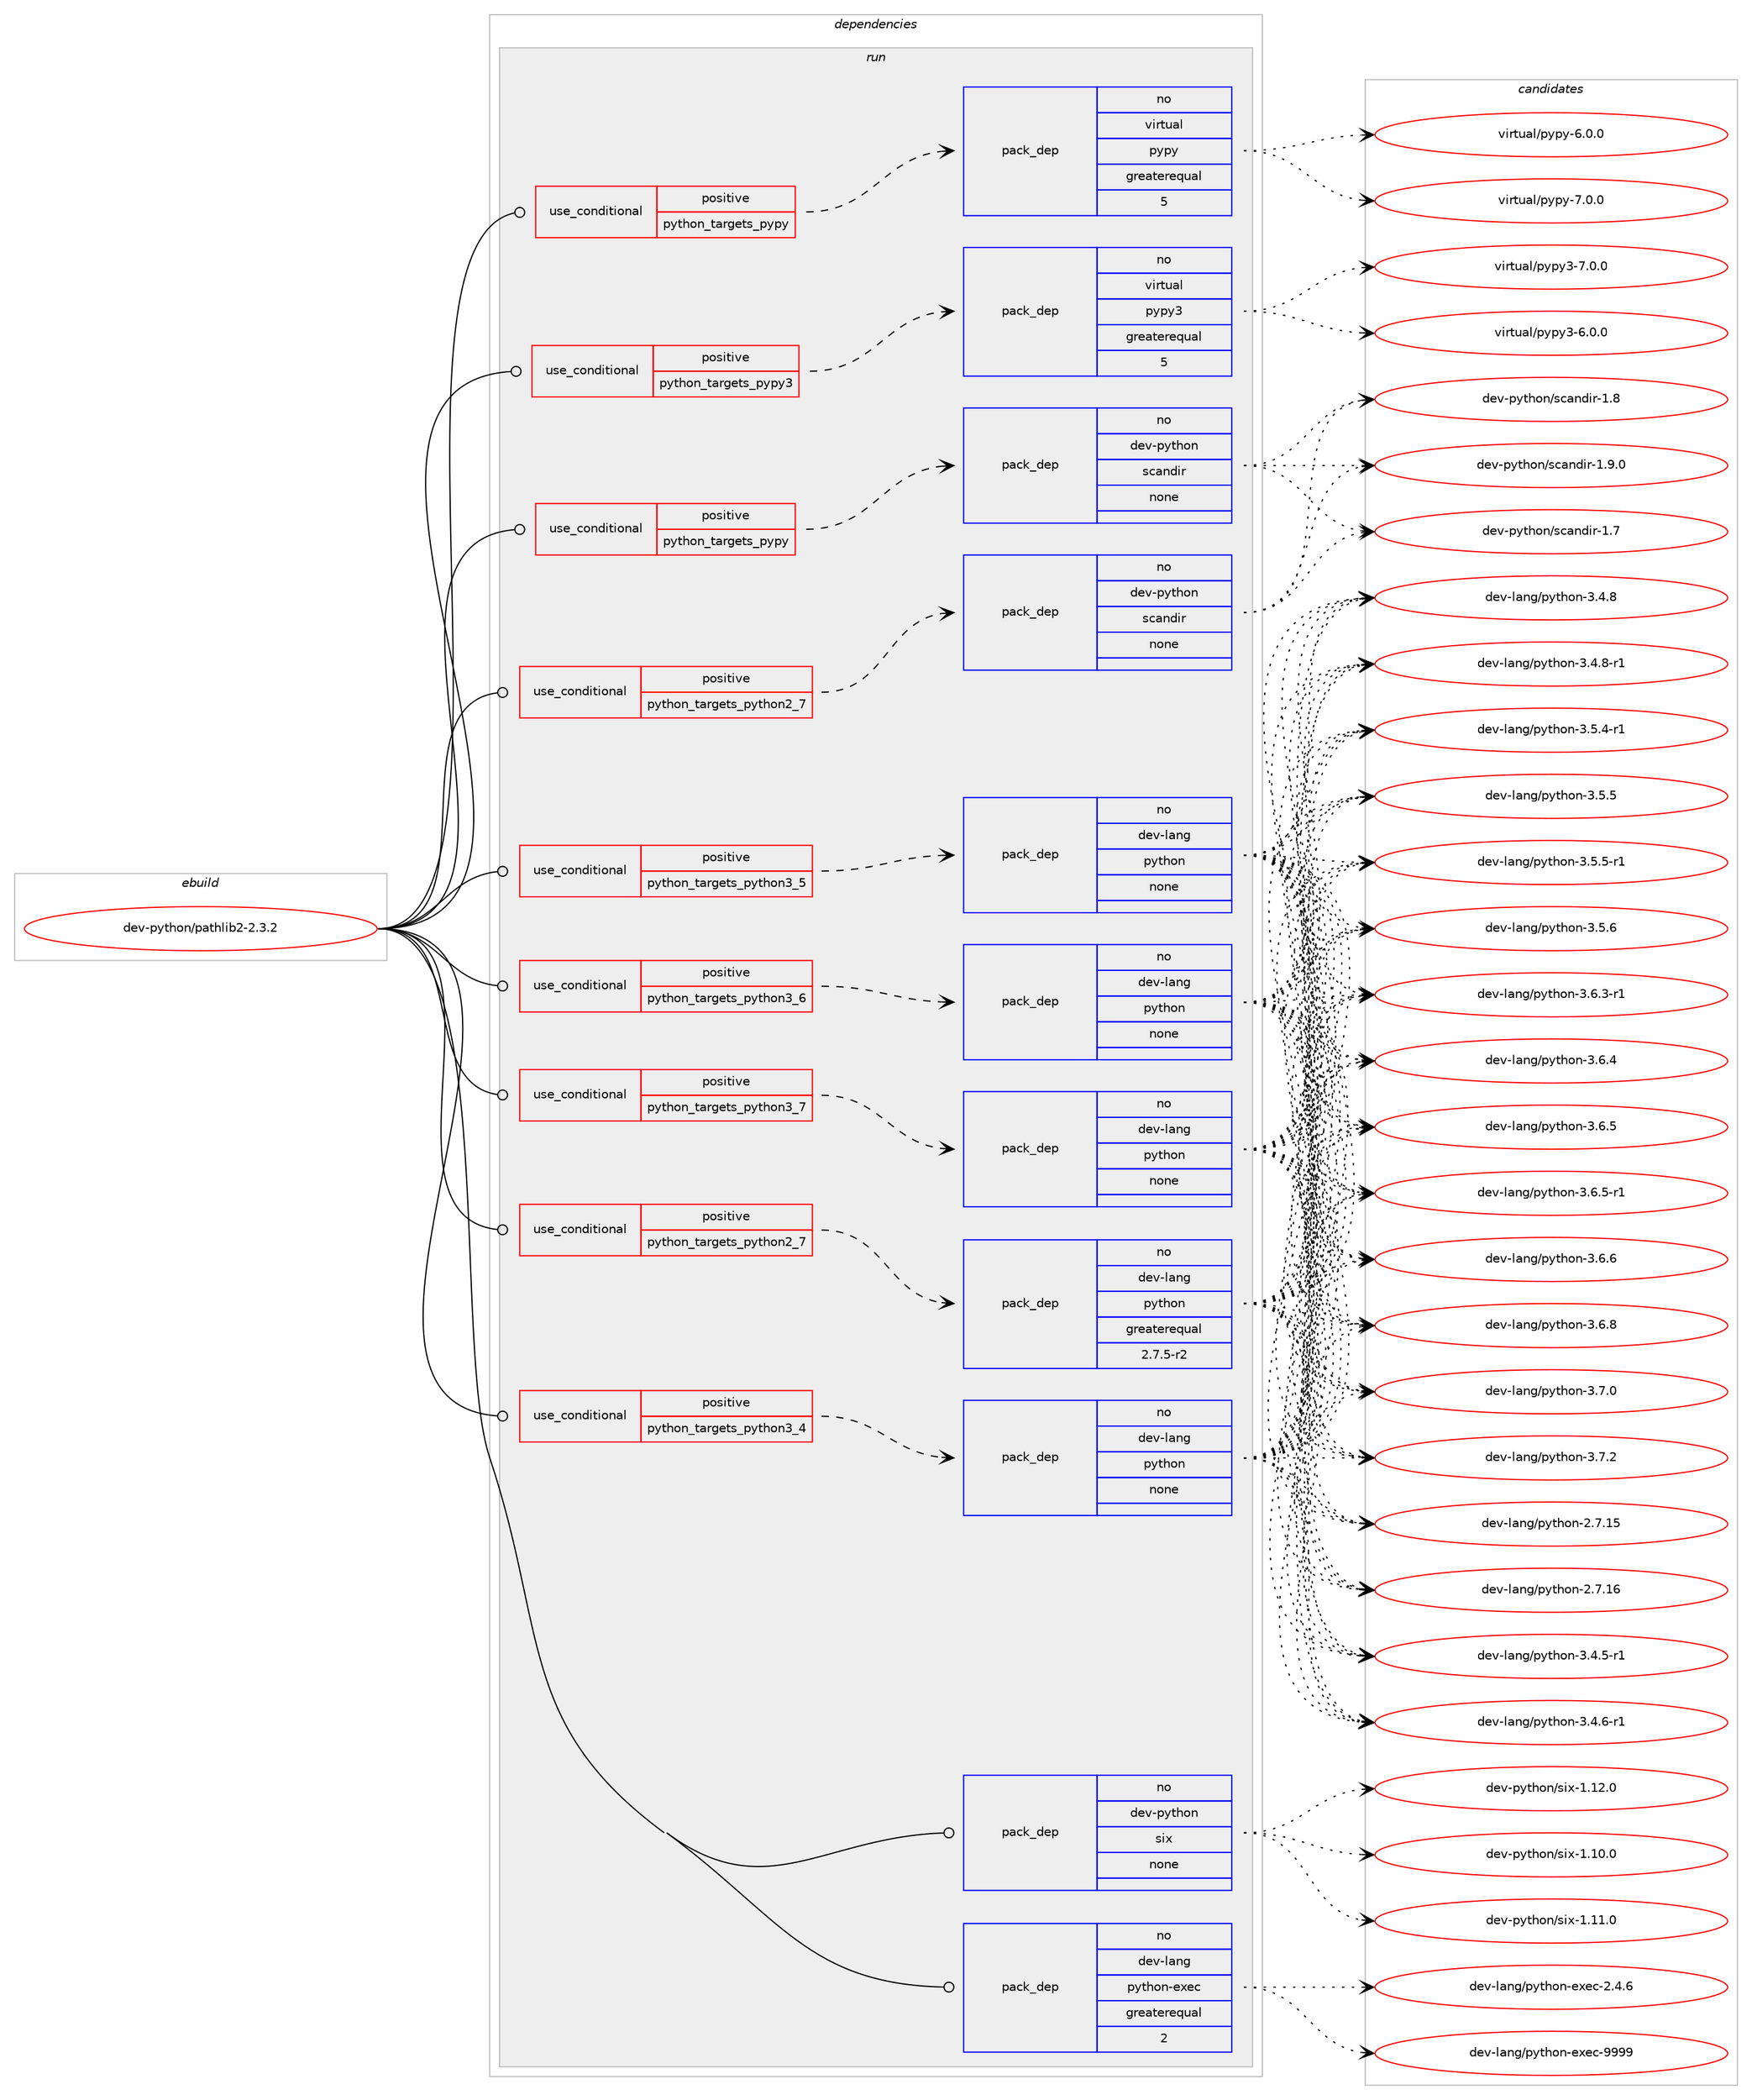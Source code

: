 digraph prolog {

# *************
# Graph options
# *************

newrank=true;
concentrate=true;
compound=true;
graph [rankdir=LR,fontname=Helvetica,fontsize=10,ranksep=1.5];#, ranksep=2.5, nodesep=0.2];
edge  [arrowhead=vee];
node  [fontname=Helvetica,fontsize=10];

# **********
# The ebuild
# **********

subgraph cluster_leftcol {
color=gray;
rank=same;
label=<<i>ebuild</i>>;
id [label="dev-python/pathlib2-2.3.2", color=red, width=4, href="../dev-python/pathlib2-2.3.2.svg"];
}

# ****************
# The dependencies
# ****************

subgraph cluster_midcol {
color=gray;
label=<<i>dependencies</i>>;
subgraph cluster_compile {
fillcolor="#eeeeee";
style=filled;
label=<<i>compile</i>>;
}
subgraph cluster_compileandrun {
fillcolor="#eeeeee";
style=filled;
label=<<i>compile and run</i>>;
}
subgraph cluster_run {
fillcolor="#eeeeee";
style=filled;
label=<<i>run</i>>;
subgraph cond379122 {
dependency1424627 [label=<<TABLE BORDER="0" CELLBORDER="1" CELLSPACING="0" CELLPADDING="4"><TR><TD ROWSPAN="3" CELLPADDING="10">use_conditional</TD></TR><TR><TD>positive</TD></TR><TR><TD>python_targets_pypy</TD></TR></TABLE>>, shape=none, color=red];
subgraph pack1022195 {
dependency1424628 [label=<<TABLE BORDER="0" CELLBORDER="1" CELLSPACING="0" CELLPADDING="4" WIDTH="220"><TR><TD ROWSPAN="6" CELLPADDING="30">pack_dep</TD></TR><TR><TD WIDTH="110">no</TD></TR><TR><TD>dev-python</TD></TR><TR><TD>scandir</TD></TR><TR><TD>none</TD></TR><TR><TD></TD></TR></TABLE>>, shape=none, color=blue];
}
dependency1424627:e -> dependency1424628:w [weight=20,style="dashed",arrowhead="vee"];
}
id:e -> dependency1424627:w [weight=20,style="solid",arrowhead="odot"];
subgraph cond379123 {
dependency1424629 [label=<<TABLE BORDER="0" CELLBORDER="1" CELLSPACING="0" CELLPADDING="4"><TR><TD ROWSPAN="3" CELLPADDING="10">use_conditional</TD></TR><TR><TD>positive</TD></TR><TR><TD>python_targets_pypy</TD></TR></TABLE>>, shape=none, color=red];
subgraph pack1022196 {
dependency1424630 [label=<<TABLE BORDER="0" CELLBORDER="1" CELLSPACING="0" CELLPADDING="4" WIDTH="220"><TR><TD ROWSPAN="6" CELLPADDING="30">pack_dep</TD></TR><TR><TD WIDTH="110">no</TD></TR><TR><TD>virtual</TD></TR><TR><TD>pypy</TD></TR><TR><TD>greaterequal</TD></TR><TR><TD>5</TD></TR></TABLE>>, shape=none, color=blue];
}
dependency1424629:e -> dependency1424630:w [weight=20,style="dashed",arrowhead="vee"];
}
id:e -> dependency1424629:w [weight=20,style="solid",arrowhead="odot"];
subgraph cond379124 {
dependency1424631 [label=<<TABLE BORDER="0" CELLBORDER="1" CELLSPACING="0" CELLPADDING="4"><TR><TD ROWSPAN="3" CELLPADDING="10">use_conditional</TD></TR><TR><TD>positive</TD></TR><TR><TD>python_targets_pypy3</TD></TR></TABLE>>, shape=none, color=red];
subgraph pack1022197 {
dependency1424632 [label=<<TABLE BORDER="0" CELLBORDER="1" CELLSPACING="0" CELLPADDING="4" WIDTH="220"><TR><TD ROWSPAN="6" CELLPADDING="30">pack_dep</TD></TR><TR><TD WIDTH="110">no</TD></TR><TR><TD>virtual</TD></TR><TR><TD>pypy3</TD></TR><TR><TD>greaterequal</TD></TR><TR><TD>5</TD></TR></TABLE>>, shape=none, color=blue];
}
dependency1424631:e -> dependency1424632:w [weight=20,style="dashed",arrowhead="vee"];
}
id:e -> dependency1424631:w [weight=20,style="solid",arrowhead="odot"];
subgraph cond379125 {
dependency1424633 [label=<<TABLE BORDER="0" CELLBORDER="1" CELLSPACING="0" CELLPADDING="4"><TR><TD ROWSPAN="3" CELLPADDING="10">use_conditional</TD></TR><TR><TD>positive</TD></TR><TR><TD>python_targets_python2_7</TD></TR></TABLE>>, shape=none, color=red];
subgraph pack1022198 {
dependency1424634 [label=<<TABLE BORDER="0" CELLBORDER="1" CELLSPACING="0" CELLPADDING="4" WIDTH="220"><TR><TD ROWSPAN="6" CELLPADDING="30">pack_dep</TD></TR><TR><TD WIDTH="110">no</TD></TR><TR><TD>dev-lang</TD></TR><TR><TD>python</TD></TR><TR><TD>greaterequal</TD></TR><TR><TD>2.7.5-r2</TD></TR></TABLE>>, shape=none, color=blue];
}
dependency1424633:e -> dependency1424634:w [weight=20,style="dashed",arrowhead="vee"];
}
id:e -> dependency1424633:w [weight=20,style="solid",arrowhead="odot"];
subgraph cond379126 {
dependency1424635 [label=<<TABLE BORDER="0" CELLBORDER="1" CELLSPACING="0" CELLPADDING="4"><TR><TD ROWSPAN="3" CELLPADDING="10">use_conditional</TD></TR><TR><TD>positive</TD></TR><TR><TD>python_targets_python2_7</TD></TR></TABLE>>, shape=none, color=red];
subgraph pack1022199 {
dependency1424636 [label=<<TABLE BORDER="0" CELLBORDER="1" CELLSPACING="0" CELLPADDING="4" WIDTH="220"><TR><TD ROWSPAN="6" CELLPADDING="30">pack_dep</TD></TR><TR><TD WIDTH="110">no</TD></TR><TR><TD>dev-python</TD></TR><TR><TD>scandir</TD></TR><TR><TD>none</TD></TR><TR><TD></TD></TR></TABLE>>, shape=none, color=blue];
}
dependency1424635:e -> dependency1424636:w [weight=20,style="dashed",arrowhead="vee"];
}
id:e -> dependency1424635:w [weight=20,style="solid",arrowhead="odot"];
subgraph cond379127 {
dependency1424637 [label=<<TABLE BORDER="0" CELLBORDER="1" CELLSPACING="0" CELLPADDING="4"><TR><TD ROWSPAN="3" CELLPADDING="10">use_conditional</TD></TR><TR><TD>positive</TD></TR><TR><TD>python_targets_python3_4</TD></TR></TABLE>>, shape=none, color=red];
subgraph pack1022200 {
dependency1424638 [label=<<TABLE BORDER="0" CELLBORDER="1" CELLSPACING="0" CELLPADDING="4" WIDTH="220"><TR><TD ROWSPAN="6" CELLPADDING="30">pack_dep</TD></TR><TR><TD WIDTH="110">no</TD></TR><TR><TD>dev-lang</TD></TR><TR><TD>python</TD></TR><TR><TD>none</TD></TR><TR><TD></TD></TR></TABLE>>, shape=none, color=blue];
}
dependency1424637:e -> dependency1424638:w [weight=20,style="dashed",arrowhead="vee"];
}
id:e -> dependency1424637:w [weight=20,style="solid",arrowhead="odot"];
subgraph cond379128 {
dependency1424639 [label=<<TABLE BORDER="0" CELLBORDER="1" CELLSPACING="0" CELLPADDING="4"><TR><TD ROWSPAN="3" CELLPADDING="10">use_conditional</TD></TR><TR><TD>positive</TD></TR><TR><TD>python_targets_python3_5</TD></TR></TABLE>>, shape=none, color=red];
subgraph pack1022201 {
dependency1424640 [label=<<TABLE BORDER="0" CELLBORDER="1" CELLSPACING="0" CELLPADDING="4" WIDTH="220"><TR><TD ROWSPAN="6" CELLPADDING="30">pack_dep</TD></TR><TR><TD WIDTH="110">no</TD></TR><TR><TD>dev-lang</TD></TR><TR><TD>python</TD></TR><TR><TD>none</TD></TR><TR><TD></TD></TR></TABLE>>, shape=none, color=blue];
}
dependency1424639:e -> dependency1424640:w [weight=20,style="dashed",arrowhead="vee"];
}
id:e -> dependency1424639:w [weight=20,style="solid",arrowhead="odot"];
subgraph cond379129 {
dependency1424641 [label=<<TABLE BORDER="0" CELLBORDER="1" CELLSPACING="0" CELLPADDING="4"><TR><TD ROWSPAN="3" CELLPADDING="10">use_conditional</TD></TR><TR><TD>positive</TD></TR><TR><TD>python_targets_python3_6</TD></TR></TABLE>>, shape=none, color=red];
subgraph pack1022202 {
dependency1424642 [label=<<TABLE BORDER="0" CELLBORDER="1" CELLSPACING="0" CELLPADDING="4" WIDTH="220"><TR><TD ROWSPAN="6" CELLPADDING="30">pack_dep</TD></TR><TR><TD WIDTH="110">no</TD></TR><TR><TD>dev-lang</TD></TR><TR><TD>python</TD></TR><TR><TD>none</TD></TR><TR><TD></TD></TR></TABLE>>, shape=none, color=blue];
}
dependency1424641:e -> dependency1424642:w [weight=20,style="dashed",arrowhead="vee"];
}
id:e -> dependency1424641:w [weight=20,style="solid",arrowhead="odot"];
subgraph cond379130 {
dependency1424643 [label=<<TABLE BORDER="0" CELLBORDER="1" CELLSPACING="0" CELLPADDING="4"><TR><TD ROWSPAN="3" CELLPADDING="10">use_conditional</TD></TR><TR><TD>positive</TD></TR><TR><TD>python_targets_python3_7</TD></TR></TABLE>>, shape=none, color=red];
subgraph pack1022203 {
dependency1424644 [label=<<TABLE BORDER="0" CELLBORDER="1" CELLSPACING="0" CELLPADDING="4" WIDTH="220"><TR><TD ROWSPAN="6" CELLPADDING="30">pack_dep</TD></TR><TR><TD WIDTH="110">no</TD></TR><TR><TD>dev-lang</TD></TR><TR><TD>python</TD></TR><TR><TD>none</TD></TR><TR><TD></TD></TR></TABLE>>, shape=none, color=blue];
}
dependency1424643:e -> dependency1424644:w [weight=20,style="dashed",arrowhead="vee"];
}
id:e -> dependency1424643:w [weight=20,style="solid",arrowhead="odot"];
subgraph pack1022204 {
dependency1424645 [label=<<TABLE BORDER="0" CELLBORDER="1" CELLSPACING="0" CELLPADDING="4" WIDTH="220"><TR><TD ROWSPAN="6" CELLPADDING="30">pack_dep</TD></TR><TR><TD WIDTH="110">no</TD></TR><TR><TD>dev-lang</TD></TR><TR><TD>python-exec</TD></TR><TR><TD>greaterequal</TD></TR><TR><TD>2</TD></TR></TABLE>>, shape=none, color=blue];
}
id:e -> dependency1424645:w [weight=20,style="solid",arrowhead="odot"];
subgraph pack1022205 {
dependency1424646 [label=<<TABLE BORDER="0" CELLBORDER="1" CELLSPACING="0" CELLPADDING="4" WIDTH="220"><TR><TD ROWSPAN="6" CELLPADDING="30">pack_dep</TD></TR><TR><TD WIDTH="110">no</TD></TR><TR><TD>dev-python</TD></TR><TR><TD>six</TD></TR><TR><TD>none</TD></TR><TR><TD></TD></TR></TABLE>>, shape=none, color=blue];
}
id:e -> dependency1424646:w [weight=20,style="solid",arrowhead="odot"];
}
}

# **************
# The candidates
# **************

subgraph cluster_choices {
rank=same;
color=gray;
label=<<i>candidates</i>>;

subgraph choice1022195 {
color=black;
nodesep=1;
choice1001011184511212111610411111047115999711010010511445494655 [label="dev-python/scandir-1.7", color=red, width=4,href="../dev-python/scandir-1.7.svg"];
choice1001011184511212111610411111047115999711010010511445494656 [label="dev-python/scandir-1.8", color=red, width=4,href="../dev-python/scandir-1.8.svg"];
choice10010111845112121116104111110471159997110100105114454946574648 [label="dev-python/scandir-1.9.0", color=red, width=4,href="../dev-python/scandir-1.9.0.svg"];
dependency1424628:e -> choice1001011184511212111610411111047115999711010010511445494655:w [style=dotted,weight="100"];
dependency1424628:e -> choice1001011184511212111610411111047115999711010010511445494656:w [style=dotted,weight="100"];
dependency1424628:e -> choice10010111845112121116104111110471159997110100105114454946574648:w [style=dotted,weight="100"];
}
subgraph choice1022196 {
color=black;
nodesep=1;
choice1181051141161179710847112121112121455446484648 [label="virtual/pypy-6.0.0", color=red, width=4,href="../virtual/pypy-6.0.0.svg"];
choice1181051141161179710847112121112121455546484648 [label="virtual/pypy-7.0.0", color=red, width=4,href="../virtual/pypy-7.0.0.svg"];
dependency1424630:e -> choice1181051141161179710847112121112121455446484648:w [style=dotted,weight="100"];
dependency1424630:e -> choice1181051141161179710847112121112121455546484648:w [style=dotted,weight="100"];
}
subgraph choice1022197 {
color=black;
nodesep=1;
choice118105114116117971084711212111212151455446484648 [label="virtual/pypy3-6.0.0", color=red, width=4,href="../virtual/pypy3-6.0.0.svg"];
choice118105114116117971084711212111212151455546484648 [label="virtual/pypy3-7.0.0", color=red, width=4,href="../virtual/pypy3-7.0.0.svg"];
dependency1424632:e -> choice118105114116117971084711212111212151455446484648:w [style=dotted,weight="100"];
dependency1424632:e -> choice118105114116117971084711212111212151455546484648:w [style=dotted,weight="100"];
}
subgraph choice1022198 {
color=black;
nodesep=1;
choice10010111845108971101034711212111610411111045504655464953 [label="dev-lang/python-2.7.15", color=red, width=4,href="../dev-lang/python-2.7.15.svg"];
choice10010111845108971101034711212111610411111045504655464954 [label="dev-lang/python-2.7.16", color=red, width=4,href="../dev-lang/python-2.7.16.svg"];
choice1001011184510897110103471121211161041111104551465246534511449 [label="dev-lang/python-3.4.5-r1", color=red, width=4,href="../dev-lang/python-3.4.5-r1.svg"];
choice1001011184510897110103471121211161041111104551465246544511449 [label="dev-lang/python-3.4.6-r1", color=red, width=4,href="../dev-lang/python-3.4.6-r1.svg"];
choice100101118451089711010347112121116104111110455146524656 [label="dev-lang/python-3.4.8", color=red, width=4,href="../dev-lang/python-3.4.8.svg"];
choice1001011184510897110103471121211161041111104551465246564511449 [label="dev-lang/python-3.4.8-r1", color=red, width=4,href="../dev-lang/python-3.4.8-r1.svg"];
choice1001011184510897110103471121211161041111104551465346524511449 [label="dev-lang/python-3.5.4-r1", color=red, width=4,href="../dev-lang/python-3.5.4-r1.svg"];
choice100101118451089711010347112121116104111110455146534653 [label="dev-lang/python-3.5.5", color=red, width=4,href="../dev-lang/python-3.5.5.svg"];
choice1001011184510897110103471121211161041111104551465346534511449 [label="dev-lang/python-3.5.5-r1", color=red, width=4,href="../dev-lang/python-3.5.5-r1.svg"];
choice100101118451089711010347112121116104111110455146534654 [label="dev-lang/python-3.5.6", color=red, width=4,href="../dev-lang/python-3.5.6.svg"];
choice1001011184510897110103471121211161041111104551465446514511449 [label="dev-lang/python-3.6.3-r1", color=red, width=4,href="../dev-lang/python-3.6.3-r1.svg"];
choice100101118451089711010347112121116104111110455146544652 [label="dev-lang/python-3.6.4", color=red, width=4,href="../dev-lang/python-3.6.4.svg"];
choice100101118451089711010347112121116104111110455146544653 [label="dev-lang/python-3.6.5", color=red, width=4,href="../dev-lang/python-3.6.5.svg"];
choice1001011184510897110103471121211161041111104551465446534511449 [label="dev-lang/python-3.6.5-r1", color=red, width=4,href="../dev-lang/python-3.6.5-r1.svg"];
choice100101118451089711010347112121116104111110455146544654 [label="dev-lang/python-3.6.6", color=red, width=4,href="../dev-lang/python-3.6.6.svg"];
choice100101118451089711010347112121116104111110455146544656 [label="dev-lang/python-3.6.8", color=red, width=4,href="../dev-lang/python-3.6.8.svg"];
choice100101118451089711010347112121116104111110455146554648 [label="dev-lang/python-3.7.0", color=red, width=4,href="../dev-lang/python-3.7.0.svg"];
choice100101118451089711010347112121116104111110455146554650 [label="dev-lang/python-3.7.2", color=red, width=4,href="../dev-lang/python-3.7.2.svg"];
dependency1424634:e -> choice10010111845108971101034711212111610411111045504655464953:w [style=dotted,weight="100"];
dependency1424634:e -> choice10010111845108971101034711212111610411111045504655464954:w [style=dotted,weight="100"];
dependency1424634:e -> choice1001011184510897110103471121211161041111104551465246534511449:w [style=dotted,weight="100"];
dependency1424634:e -> choice1001011184510897110103471121211161041111104551465246544511449:w [style=dotted,weight="100"];
dependency1424634:e -> choice100101118451089711010347112121116104111110455146524656:w [style=dotted,weight="100"];
dependency1424634:e -> choice1001011184510897110103471121211161041111104551465246564511449:w [style=dotted,weight="100"];
dependency1424634:e -> choice1001011184510897110103471121211161041111104551465346524511449:w [style=dotted,weight="100"];
dependency1424634:e -> choice100101118451089711010347112121116104111110455146534653:w [style=dotted,weight="100"];
dependency1424634:e -> choice1001011184510897110103471121211161041111104551465346534511449:w [style=dotted,weight="100"];
dependency1424634:e -> choice100101118451089711010347112121116104111110455146534654:w [style=dotted,weight="100"];
dependency1424634:e -> choice1001011184510897110103471121211161041111104551465446514511449:w [style=dotted,weight="100"];
dependency1424634:e -> choice100101118451089711010347112121116104111110455146544652:w [style=dotted,weight="100"];
dependency1424634:e -> choice100101118451089711010347112121116104111110455146544653:w [style=dotted,weight="100"];
dependency1424634:e -> choice1001011184510897110103471121211161041111104551465446534511449:w [style=dotted,weight="100"];
dependency1424634:e -> choice100101118451089711010347112121116104111110455146544654:w [style=dotted,weight="100"];
dependency1424634:e -> choice100101118451089711010347112121116104111110455146544656:w [style=dotted,weight="100"];
dependency1424634:e -> choice100101118451089711010347112121116104111110455146554648:w [style=dotted,weight="100"];
dependency1424634:e -> choice100101118451089711010347112121116104111110455146554650:w [style=dotted,weight="100"];
}
subgraph choice1022199 {
color=black;
nodesep=1;
choice1001011184511212111610411111047115999711010010511445494655 [label="dev-python/scandir-1.7", color=red, width=4,href="../dev-python/scandir-1.7.svg"];
choice1001011184511212111610411111047115999711010010511445494656 [label="dev-python/scandir-1.8", color=red, width=4,href="../dev-python/scandir-1.8.svg"];
choice10010111845112121116104111110471159997110100105114454946574648 [label="dev-python/scandir-1.9.0", color=red, width=4,href="../dev-python/scandir-1.9.0.svg"];
dependency1424636:e -> choice1001011184511212111610411111047115999711010010511445494655:w [style=dotted,weight="100"];
dependency1424636:e -> choice1001011184511212111610411111047115999711010010511445494656:w [style=dotted,weight="100"];
dependency1424636:e -> choice10010111845112121116104111110471159997110100105114454946574648:w [style=dotted,weight="100"];
}
subgraph choice1022200 {
color=black;
nodesep=1;
choice10010111845108971101034711212111610411111045504655464953 [label="dev-lang/python-2.7.15", color=red, width=4,href="../dev-lang/python-2.7.15.svg"];
choice10010111845108971101034711212111610411111045504655464954 [label="dev-lang/python-2.7.16", color=red, width=4,href="../dev-lang/python-2.7.16.svg"];
choice1001011184510897110103471121211161041111104551465246534511449 [label="dev-lang/python-3.4.5-r1", color=red, width=4,href="../dev-lang/python-3.4.5-r1.svg"];
choice1001011184510897110103471121211161041111104551465246544511449 [label="dev-lang/python-3.4.6-r1", color=red, width=4,href="../dev-lang/python-3.4.6-r1.svg"];
choice100101118451089711010347112121116104111110455146524656 [label="dev-lang/python-3.4.8", color=red, width=4,href="../dev-lang/python-3.4.8.svg"];
choice1001011184510897110103471121211161041111104551465246564511449 [label="dev-lang/python-3.4.8-r1", color=red, width=4,href="../dev-lang/python-3.4.8-r1.svg"];
choice1001011184510897110103471121211161041111104551465346524511449 [label="dev-lang/python-3.5.4-r1", color=red, width=4,href="../dev-lang/python-3.5.4-r1.svg"];
choice100101118451089711010347112121116104111110455146534653 [label="dev-lang/python-3.5.5", color=red, width=4,href="../dev-lang/python-3.5.5.svg"];
choice1001011184510897110103471121211161041111104551465346534511449 [label="dev-lang/python-3.5.5-r1", color=red, width=4,href="../dev-lang/python-3.5.5-r1.svg"];
choice100101118451089711010347112121116104111110455146534654 [label="dev-lang/python-3.5.6", color=red, width=4,href="../dev-lang/python-3.5.6.svg"];
choice1001011184510897110103471121211161041111104551465446514511449 [label="dev-lang/python-3.6.3-r1", color=red, width=4,href="../dev-lang/python-3.6.3-r1.svg"];
choice100101118451089711010347112121116104111110455146544652 [label="dev-lang/python-3.6.4", color=red, width=4,href="../dev-lang/python-3.6.4.svg"];
choice100101118451089711010347112121116104111110455146544653 [label="dev-lang/python-3.6.5", color=red, width=4,href="../dev-lang/python-3.6.5.svg"];
choice1001011184510897110103471121211161041111104551465446534511449 [label="dev-lang/python-3.6.5-r1", color=red, width=4,href="../dev-lang/python-3.6.5-r1.svg"];
choice100101118451089711010347112121116104111110455146544654 [label="dev-lang/python-3.6.6", color=red, width=4,href="../dev-lang/python-3.6.6.svg"];
choice100101118451089711010347112121116104111110455146544656 [label="dev-lang/python-3.6.8", color=red, width=4,href="../dev-lang/python-3.6.8.svg"];
choice100101118451089711010347112121116104111110455146554648 [label="dev-lang/python-3.7.0", color=red, width=4,href="../dev-lang/python-3.7.0.svg"];
choice100101118451089711010347112121116104111110455146554650 [label="dev-lang/python-3.7.2", color=red, width=4,href="../dev-lang/python-3.7.2.svg"];
dependency1424638:e -> choice10010111845108971101034711212111610411111045504655464953:w [style=dotted,weight="100"];
dependency1424638:e -> choice10010111845108971101034711212111610411111045504655464954:w [style=dotted,weight="100"];
dependency1424638:e -> choice1001011184510897110103471121211161041111104551465246534511449:w [style=dotted,weight="100"];
dependency1424638:e -> choice1001011184510897110103471121211161041111104551465246544511449:w [style=dotted,weight="100"];
dependency1424638:e -> choice100101118451089711010347112121116104111110455146524656:w [style=dotted,weight="100"];
dependency1424638:e -> choice1001011184510897110103471121211161041111104551465246564511449:w [style=dotted,weight="100"];
dependency1424638:e -> choice1001011184510897110103471121211161041111104551465346524511449:w [style=dotted,weight="100"];
dependency1424638:e -> choice100101118451089711010347112121116104111110455146534653:w [style=dotted,weight="100"];
dependency1424638:e -> choice1001011184510897110103471121211161041111104551465346534511449:w [style=dotted,weight="100"];
dependency1424638:e -> choice100101118451089711010347112121116104111110455146534654:w [style=dotted,weight="100"];
dependency1424638:e -> choice1001011184510897110103471121211161041111104551465446514511449:w [style=dotted,weight="100"];
dependency1424638:e -> choice100101118451089711010347112121116104111110455146544652:w [style=dotted,weight="100"];
dependency1424638:e -> choice100101118451089711010347112121116104111110455146544653:w [style=dotted,weight="100"];
dependency1424638:e -> choice1001011184510897110103471121211161041111104551465446534511449:w [style=dotted,weight="100"];
dependency1424638:e -> choice100101118451089711010347112121116104111110455146544654:w [style=dotted,weight="100"];
dependency1424638:e -> choice100101118451089711010347112121116104111110455146544656:w [style=dotted,weight="100"];
dependency1424638:e -> choice100101118451089711010347112121116104111110455146554648:w [style=dotted,weight="100"];
dependency1424638:e -> choice100101118451089711010347112121116104111110455146554650:w [style=dotted,weight="100"];
}
subgraph choice1022201 {
color=black;
nodesep=1;
choice10010111845108971101034711212111610411111045504655464953 [label="dev-lang/python-2.7.15", color=red, width=4,href="../dev-lang/python-2.7.15.svg"];
choice10010111845108971101034711212111610411111045504655464954 [label="dev-lang/python-2.7.16", color=red, width=4,href="../dev-lang/python-2.7.16.svg"];
choice1001011184510897110103471121211161041111104551465246534511449 [label="dev-lang/python-3.4.5-r1", color=red, width=4,href="../dev-lang/python-3.4.5-r1.svg"];
choice1001011184510897110103471121211161041111104551465246544511449 [label="dev-lang/python-3.4.6-r1", color=red, width=4,href="../dev-lang/python-3.4.6-r1.svg"];
choice100101118451089711010347112121116104111110455146524656 [label="dev-lang/python-3.4.8", color=red, width=4,href="../dev-lang/python-3.4.8.svg"];
choice1001011184510897110103471121211161041111104551465246564511449 [label="dev-lang/python-3.4.8-r1", color=red, width=4,href="../dev-lang/python-3.4.8-r1.svg"];
choice1001011184510897110103471121211161041111104551465346524511449 [label="dev-lang/python-3.5.4-r1", color=red, width=4,href="../dev-lang/python-3.5.4-r1.svg"];
choice100101118451089711010347112121116104111110455146534653 [label="dev-lang/python-3.5.5", color=red, width=4,href="../dev-lang/python-3.5.5.svg"];
choice1001011184510897110103471121211161041111104551465346534511449 [label="dev-lang/python-3.5.5-r1", color=red, width=4,href="../dev-lang/python-3.5.5-r1.svg"];
choice100101118451089711010347112121116104111110455146534654 [label="dev-lang/python-3.5.6", color=red, width=4,href="../dev-lang/python-3.5.6.svg"];
choice1001011184510897110103471121211161041111104551465446514511449 [label="dev-lang/python-3.6.3-r1", color=red, width=4,href="../dev-lang/python-3.6.3-r1.svg"];
choice100101118451089711010347112121116104111110455146544652 [label="dev-lang/python-3.6.4", color=red, width=4,href="../dev-lang/python-3.6.4.svg"];
choice100101118451089711010347112121116104111110455146544653 [label="dev-lang/python-3.6.5", color=red, width=4,href="../dev-lang/python-3.6.5.svg"];
choice1001011184510897110103471121211161041111104551465446534511449 [label="dev-lang/python-3.6.5-r1", color=red, width=4,href="../dev-lang/python-3.6.5-r1.svg"];
choice100101118451089711010347112121116104111110455146544654 [label="dev-lang/python-3.6.6", color=red, width=4,href="../dev-lang/python-3.6.6.svg"];
choice100101118451089711010347112121116104111110455146544656 [label="dev-lang/python-3.6.8", color=red, width=4,href="../dev-lang/python-3.6.8.svg"];
choice100101118451089711010347112121116104111110455146554648 [label="dev-lang/python-3.7.0", color=red, width=4,href="../dev-lang/python-3.7.0.svg"];
choice100101118451089711010347112121116104111110455146554650 [label="dev-lang/python-3.7.2", color=red, width=4,href="../dev-lang/python-3.7.2.svg"];
dependency1424640:e -> choice10010111845108971101034711212111610411111045504655464953:w [style=dotted,weight="100"];
dependency1424640:e -> choice10010111845108971101034711212111610411111045504655464954:w [style=dotted,weight="100"];
dependency1424640:e -> choice1001011184510897110103471121211161041111104551465246534511449:w [style=dotted,weight="100"];
dependency1424640:e -> choice1001011184510897110103471121211161041111104551465246544511449:w [style=dotted,weight="100"];
dependency1424640:e -> choice100101118451089711010347112121116104111110455146524656:w [style=dotted,weight="100"];
dependency1424640:e -> choice1001011184510897110103471121211161041111104551465246564511449:w [style=dotted,weight="100"];
dependency1424640:e -> choice1001011184510897110103471121211161041111104551465346524511449:w [style=dotted,weight="100"];
dependency1424640:e -> choice100101118451089711010347112121116104111110455146534653:w [style=dotted,weight="100"];
dependency1424640:e -> choice1001011184510897110103471121211161041111104551465346534511449:w [style=dotted,weight="100"];
dependency1424640:e -> choice100101118451089711010347112121116104111110455146534654:w [style=dotted,weight="100"];
dependency1424640:e -> choice1001011184510897110103471121211161041111104551465446514511449:w [style=dotted,weight="100"];
dependency1424640:e -> choice100101118451089711010347112121116104111110455146544652:w [style=dotted,weight="100"];
dependency1424640:e -> choice100101118451089711010347112121116104111110455146544653:w [style=dotted,weight="100"];
dependency1424640:e -> choice1001011184510897110103471121211161041111104551465446534511449:w [style=dotted,weight="100"];
dependency1424640:e -> choice100101118451089711010347112121116104111110455146544654:w [style=dotted,weight="100"];
dependency1424640:e -> choice100101118451089711010347112121116104111110455146544656:w [style=dotted,weight="100"];
dependency1424640:e -> choice100101118451089711010347112121116104111110455146554648:w [style=dotted,weight="100"];
dependency1424640:e -> choice100101118451089711010347112121116104111110455146554650:w [style=dotted,weight="100"];
}
subgraph choice1022202 {
color=black;
nodesep=1;
choice10010111845108971101034711212111610411111045504655464953 [label="dev-lang/python-2.7.15", color=red, width=4,href="../dev-lang/python-2.7.15.svg"];
choice10010111845108971101034711212111610411111045504655464954 [label="dev-lang/python-2.7.16", color=red, width=4,href="../dev-lang/python-2.7.16.svg"];
choice1001011184510897110103471121211161041111104551465246534511449 [label="dev-lang/python-3.4.5-r1", color=red, width=4,href="../dev-lang/python-3.4.5-r1.svg"];
choice1001011184510897110103471121211161041111104551465246544511449 [label="dev-lang/python-3.4.6-r1", color=red, width=4,href="../dev-lang/python-3.4.6-r1.svg"];
choice100101118451089711010347112121116104111110455146524656 [label="dev-lang/python-3.4.8", color=red, width=4,href="../dev-lang/python-3.4.8.svg"];
choice1001011184510897110103471121211161041111104551465246564511449 [label="dev-lang/python-3.4.8-r1", color=red, width=4,href="../dev-lang/python-3.4.8-r1.svg"];
choice1001011184510897110103471121211161041111104551465346524511449 [label="dev-lang/python-3.5.4-r1", color=red, width=4,href="../dev-lang/python-3.5.4-r1.svg"];
choice100101118451089711010347112121116104111110455146534653 [label="dev-lang/python-3.5.5", color=red, width=4,href="../dev-lang/python-3.5.5.svg"];
choice1001011184510897110103471121211161041111104551465346534511449 [label="dev-lang/python-3.5.5-r1", color=red, width=4,href="../dev-lang/python-3.5.5-r1.svg"];
choice100101118451089711010347112121116104111110455146534654 [label="dev-lang/python-3.5.6", color=red, width=4,href="../dev-lang/python-3.5.6.svg"];
choice1001011184510897110103471121211161041111104551465446514511449 [label="dev-lang/python-3.6.3-r1", color=red, width=4,href="../dev-lang/python-3.6.3-r1.svg"];
choice100101118451089711010347112121116104111110455146544652 [label="dev-lang/python-3.6.4", color=red, width=4,href="../dev-lang/python-3.6.4.svg"];
choice100101118451089711010347112121116104111110455146544653 [label="dev-lang/python-3.6.5", color=red, width=4,href="../dev-lang/python-3.6.5.svg"];
choice1001011184510897110103471121211161041111104551465446534511449 [label="dev-lang/python-3.6.5-r1", color=red, width=4,href="../dev-lang/python-3.6.5-r1.svg"];
choice100101118451089711010347112121116104111110455146544654 [label="dev-lang/python-3.6.6", color=red, width=4,href="../dev-lang/python-3.6.6.svg"];
choice100101118451089711010347112121116104111110455146544656 [label="dev-lang/python-3.6.8", color=red, width=4,href="../dev-lang/python-3.6.8.svg"];
choice100101118451089711010347112121116104111110455146554648 [label="dev-lang/python-3.7.0", color=red, width=4,href="../dev-lang/python-3.7.0.svg"];
choice100101118451089711010347112121116104111110455146554650 [label="dev-lang/python-3.7.2", color=red, width=4,href="../dev-lang/python-3.7.2.svg"];
dependency1424642:e -> choice10010111845108971101034711212111610411111045504655464953:w [style=dotted,weight="100"];
dependency1424642:e -> choice10010111845108971101034711212111610411111045504655464954:w [style=dotted,weight="100"];
dependency1424642:e -> choice1001011184510897110103471121211161041111104551465246534511449:w [style=dotted,weight="100"];
dependency1424642:e -> choice1001011184510897110103471121211161041111104551465246544511449:w [style=dotted,weight="100"];
dependency1424642:e -> choice100101118451089711010347112121116104111110455146524656:w [style=dotted,weight="100"];
dependency1424642:e -> choice1001011184510897110103471121211161041111104551465246564511449:w [style=dotted,weight="100"];
dependency1424642:e -> choice1001011184510897110103471121211161041111104551465346524511449:w [style=dotted,weight="100"];
dependency1424642:e -> choice100101118451089711010347112121116104111110455146534653:w [style=dotted,weight="100"];
dependency1424642:e -> choice1001011184510897110103471121211161041111104551465346534511449:w [style=dotted,weight="100"];
dependency1424642:e -> choice100101118451089711010347112121116104111110455146534654:w [style=dotted,weight="100"];
dependency1424642:e -> choice1001011184510897110103471121211161041111104551465446514511449:w [style=dotted,weight="100"];
dependency1424642:e -> choice100101118451089711010347112121116104111110455146544652:w [style=dotted,weight="100"];
dependency1424642:e -> choice100101118451089711010347112121116104111110455146544653:w [style=dotted,weight="100"];
dependency1424642:e -> choice1001011184510897110103471121211161041111104551465446534511449:w [style=dotted,weight="100"];
dependency1424642:e -> choice100101118451089711010347112121116104111110455146544654:w [style=dotted,weight="100"];
dependency1424642:e -> choice100101118451089711010347112121116104111110455146544656:w [style=dotted,weight="100"];
dependency1424642:e -> choice100101118451089711010347112121116104111110455146554648:w [style=dotted,weight="100"];
dependency1424642:e -> choice100101118451089711010347112121116104111110455146554650:w [style=dotted,weight="100"];
}
subgraph choice1022203 {
color=black;
nodesep=1;
choice10010111845108971101034711212111610411111045504655464953 [label="dev-lang/python-2.7.15", color=red, width=4,href="../dev-lang/python-2.7.15.svg"];
choice10010111845108971101034711212111610411111045504655464954 [label="dev-lang/python-2.7.16", color=red, width=4,href="../dev-lang/python-2.7.16.svg"];
choice1001011184510897110103471121211161041111104551465246534511449 [label="dev-lang/python-3.4.5-r1", color=red, width=4,href="../dev-lang/python-3.4.5-r1.svg"];
choice1001011184510897110103471121211161041111104551465246544511449 [label="dev-lang/python-3.4.6-r1", color=red, width=4,href="../dev-lang/python-3.4.6-r1.svg"];
choice100101118451089711010347112121116104111110455146524656 [label="dev-lang/python-3.4.8", color=red, width=4,href="../dev-lang/python-3.4.8.svg"];
choice1001011184510897110103471121211161041111104551465246564511449 [label="dev-lang/python-3.4.8-r1", color=red, width=4,href="../dev-lang/python-3.4.8-r1.svg"];
choice1001011184510897110103471121211161041111104551465346524511449 [label="dev-lang/python-3.5.4-r1", color=red, width=4,href="../dev-lang/python-3.5.4-r1.svg"];
choice100101118451089711010347112121116104111110455146534653 [label="dev-lang/python-3.5.5", color=red, width=4,href="../dev-lang/python-3.5.5.svg"];
choice1001011184510897110103471121211161041111104551465346534511449 [label="dev-lang/python-3.5.5-r1", color=red, width=4,href="../dev-lang/python-3.5.5-r1.svg"];
choice100101118451089711010347112121116104111110455146534654 [label="dev-lang/python-3.5.6", color=red, width=4,href="../dev-lang/python-3.5.6.svg"];
choice1001011184510897110103471121211161041111104551465446514511449 [label="dev-lang/python-3.6.3-r1", color=red, width=4,href="../dev-lang/python-3.6.3-r1.svg"];
choice100101118451089711010347112121116104111110455146544652 [label="dev-lang/python-3.6.4", color=red, width=4,href="../dev-lang/python-3.6.4.svg"];
choice100101118451089711010347112121116104111110455146544653 [label="dev-lang/python-3.6.5", color=red, width=4,href="../dev-lang/python-3.6.5.svg"];
choice1001011184510897110103471121211161041111104551465446534511449 [label="dev-lang/python-3.6.5-r1", color=red, width=4,href="../dev-lang/python-3.6.5-r1.svg"];
choice100101118451089711010347112121116104111110455146544654 [label="dev-lang/python-3.6.6", color=red, width=4,href="../dev-lang/python-3.6.6.svg"];
choice100101118451089711010347112121116104111110455146544656 [label="dev-lang/python-3.6.8", color=red, width=4,href="../dev-lang/python-3.6.8.svg"];
choice100101118451089711010347112121116104111110455146554648 [label="dev-lang/python-3.7.0", color=red, width=4,href="../dev-lang/python-3.7.0.svg"];
choice100101118451089711010347112121116104111110455146554650 [label="dev-lang/python-3.7.2", color=red, width=4,href="../dev-lang/python-3.7.2.svg"];
dependency1424644:e -> choice10010111845108971101034711212111610411111045504655464953:w [style=dotted,weight="100"];
dependency1424644:e -> choice10010111845108971101034711212111610411111045504655464954:w [style=dotted,weight="100"];
dependency1424644:e -> choice1001011184510897110103471121211161041111104551465246534511449:w [style=dotted,weight="100"];
dependency1424644:e -> choice1001011184510897110103471121211161041111104551465246544511449:w [style=dotted,weight="100"];
dependency1424644:e -> choice100101118451089711010347112121116104111110455146524656:w [style=dotted,weight="100"];
dependency1424644:e -> choice1001011184510897110103471121211161041111104551465246564511449:w [style=dotted,weight="100"];
dependency1424644:e -> choice1001011184510897110103471121211161041111104551465346524511449:w [style=dotted,weight="100"];
dependency1424644:e -> choice100101118451089711010347112121116104111110455146534653:w [style=dotted,weight="100"];
dependency1424644:e -> choice1001011184510897110103471121211161041111104551465346534511449:w [style=dotted,weight="100"];
dependency1424644:e -> choice100101118451089711010347112121116104111110455146534654:w [style=dotted,weight="100"];
dependency1424644:e -> choice1001011184510897110103471121211161041111104551465446514511449:w [style=dotted,weight="100"];
dependency1424644:e -> choice100101118451089711010347112121116104111110455146544652:w [style=dotted,weight="100"];
dependency1424644:e -> choice100101118451089711010347112121116104111110455146544653:w [style=dotted,weight="100"];
dependency1424644:e -> choice1001011184510897110103471121211161041111104551465446534511449:w [style=dotted,weight="100"];
dependency1424644:e -> choice100101118451089711010347112121116104111110455146544654:w [style=dotted,weight="100"];
dependency1424644:e -> choice100101118451089711010347112121116104111110455146544656:w [style=dotted,weight="100"];
dependency1424644:e -> choice100101118451089711010347112121116104111110455146554648:w [style=dotted,weight="100"];
dependency1424644:e -> choice100101118451089711010347112121116104111110455146554650:w [style=dotted,weight="100"];
}
subgraph choice1022204 {
color=black;
nodesep=1;
choice1001011184510897110103471121211161041111104510112010199455046524654 [label="dev-lang/python-exec-2.4.6", color=red, width=4,href="../dev-lang/python-exec-2.4.6.svg"];
choice10010111845108971101034711212111610411111045101120101994557575757 [label="dev-lang/python-exec-9999", color=red, width=4,href="../dev-lang/python-exec-9999.svg"];
dependency1424645:e -> choice1001011184510897110103471121211161041111104510112010199455046524654:w [style=dotted,weight="100"];
dependency1424645:e -> choice10010111845108971101034711212111610411111045101120101994557575757:w [style=dotted,weight="100"];
}
subgraph choice1022205 {
color=black;
nodesep=1;
choice100101118451121211161041111104711510512045494649484648 [label="dev-python/six-1.10.0", color=red, width=4,href="../dev-python/six-1.10.0.svg"];
choice100101118451121211161041111104711510512045494649494648 [label="dev-python/six-1.11.0", color=red, width=4,href="../dev-python/six-1.11.0.svg"];
choice100101118451121211161041111104711510512045494649504648 [label="dev-python/six-1.12.0", color=red, width=4,href="../dev-python/six-1.12.0.svg"];
dependency1424646:e -> choice100101118451121211161041111104711510512045494649484648:w [style=dotted,weight="100"];
dependency1424646:e -> choice100101118451121211161041111104711510512045494649494648:w [style=dotted,weight="100"];
dependency1424646:e -> choice100101118451121211161041111104711510512045494649504648:w [style=dotted,weight="100"];
}
}

}
